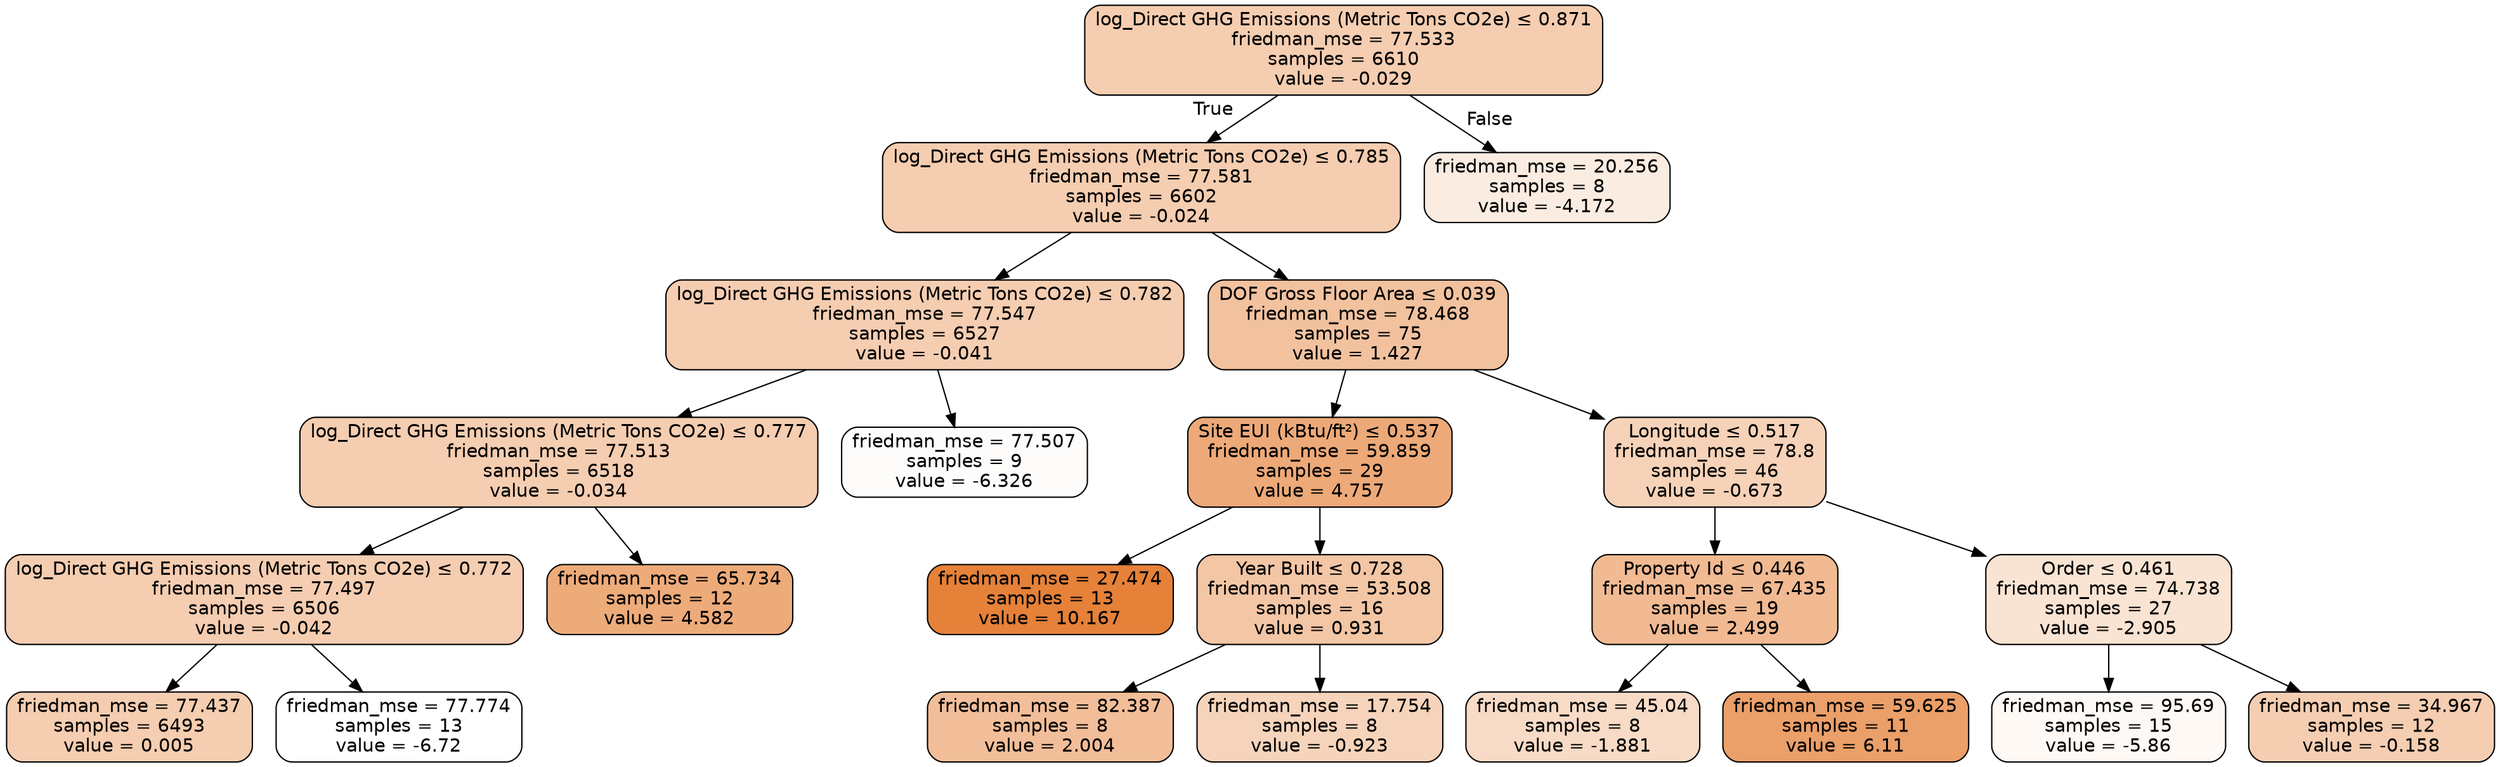 digraph Tree {
node [shape=box, style="filled, rounded", color="black", fontname="helvetica"] ;
edge [fontname="helvetica"] ;
0 [label=<log_Direct GHG Emissions (Metric Tons CO2e) &le; 0.871<br/>friedman_mse = 77.533<br/>samples = 6610<br/>value = -0.029>, fillcolor="#f5cdb1"] ;
1 [label=<log_Direct GHG Emissions (Metric Tons CO2e) &le; 0.785<br/>friedman_mse = 77.581<br/>samples = 6602<br/>value = -0.024>, fillcolor="#f5cdb0"] ;
0 -> 1 [labeldistance=2.5, labelangle=45, headlabel="True"] ;
2 [label=<log_Direct GHG Emissions (Metric Tons CO2e) &le; 0.782<br/>friedman_mse = 77.547<br/>samples = 6527<br/>value = -0.041>, fillcolor="#f5cdb1"] ;
1 -> 2 ;
3 [label=<log_Direct GHG Emissions (Metric Tons CO2e) &le; 0.777<br/>friedman_mse = 77.513<br/>samples = 6518<br/>value = -0.034>, fillcolor="#f5cdb1"] ;
2 -> 3 ;
4 [label=<log_Direct GHG Emissions (Metric Tons CO2e) &le; 0.772<br/>friedman_mse = 77.497<br/>samples = 6506<br/>value = -0.042>, fillcolor="#f5cdb1"] ;
3 -> 4 ;
5 [label=<friedman_mse = 77.437<br/>samples = 6493<br/>value = 0.005>, fillcolor="#f5cdb0"] ;
4 -> 5 ;
6 [label=<friedman_mse = 77.774<br/>samples = 13<br/>value = -6.72>, fillcolor="#ffffff"] ;
4 -> 6 ;
7 [label=<friedman_mse = 65.734<br/>samples = 12<br/>value = 4.582>, fillcolor="#eeab7a"] ;
3 -> 7 ;
8 [label=<friedman_mse = 77.507<br/>samples = 9<br/>value = -6.326>, fillcolor="#fefcfa"] ;
2 -> 8 ;
9 [label=<DOF Gross Floor Area &le; 0.039<br/>friedman_mse = 78.468<br/>samples = 75<br/>value = 1.427>, fillcolor="#f2c29f"] ;
1 -> 9 ;
10 [label=<Site EUI (kBtu/ft²) &le; 0.537<br/>friedman_mse = 59.859<br/>samples = 29<br/>value = 4.757>, fillcolor="#eda978"] ;
9 -> 10 ;
11 [label=<friedman_mse = 27.474<br/>samples = 13<br/>value = 10.167>, fillcolor="#e58139"] ;
10 -> 11 ;
12 [label=<Year Built &le; 0.728<br/>friedman_mse = 53.508<br/>samples = 16<br/>value = 0.931>, fillcolor="#f3c6a5"] ;
10 -> 12 ;
13 [label=<friedman_mse = 82.387<br/>samples = 8<br/>value = 2.004>, fillcolor="#f2be99"] ;
12 -> 13 ;
14 [label=<friedman_mse = 17.754<br/>samples = 8<br/>value = -0.923>, fillcolor="#f6d4bb"] ;
12 -> 14 ;
15 [label=<Longitude &le; 0.517<br/>friedman_mse = 78.8<br/>samples = 46<br/>value = -0.673>, fillcolor="#f6d2b8"] ;
9 -> 15 ;
16 [label=<Property Id &le; 0.446<br/>friedman_mse = 67.435<br/>samples = 19<br/>value = 2.499>, fillcolor="#f1ba93"] ;
15 -> 16 ;
17 [label=<friedman_mse = 45.04<br/>samples = 8<br/>value = -1.881>, fillcolor="#f8dbc6"] ;
16 -> 17 ;
18 [label=<friedman_mse = 59.625<br/>samples = 11<br/>value = 6.11>, fillcolor="#eb9f69"] ;
16 -> 18 ;
19 [label=<Order &le; 0.461<br/>friedman_mse = 74.738<br/>samples = 27<br/>value = -2.905>, fillcolor="#f9e3d2"] ;
15 -> 19 ;
20 [label=<friedman_mse = 95.69<br/>samples = 15<br/>value = -5.86>, fillcolor="#fef9f5"] ;
19 -> 20 ;
21 [label=<friedman_mse = 34.967<br/>samples = 12<br/>value = -0.158>, fillcolor="#f5ceb2"] ;
19 -> 21 ;
22 [label=<friedman_mse = 20.256<br/>samples = 8<br/>value = -4.172>, fillcolor="#fbece1"] ;
0 -> 22 [labeldistance=2.5, labelangle=-45, headlabel="False"] ;
}